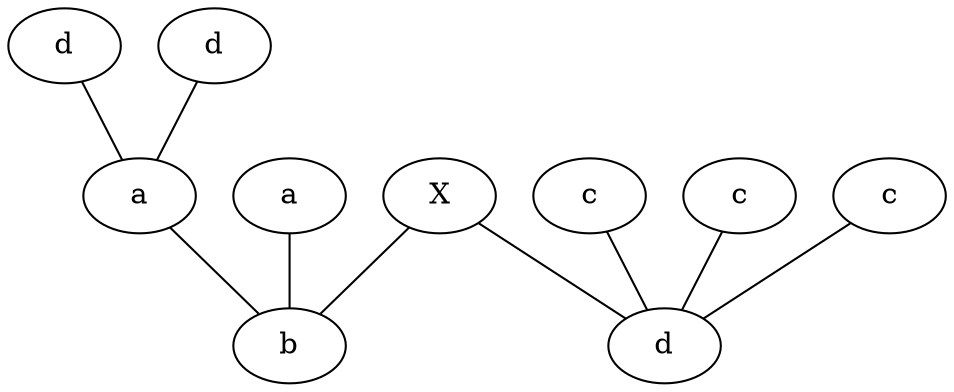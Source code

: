 graph Barry4P2 {
	2 [label=d]
	3 [label=a]
	4 [label=c]
	5 [label=d]
	1 [label=c]
	6 [label=a]
	0 [label=c]
	2 -- 6
	5 -- 6
	7 [label=X]
	8 [label=b]
	9 [label=d]
	7 -- 8
	7 -- 9
	1 -- 9
	6 -- 8
	3 -- 8
	4 -- 9
	0 -- 9
}
